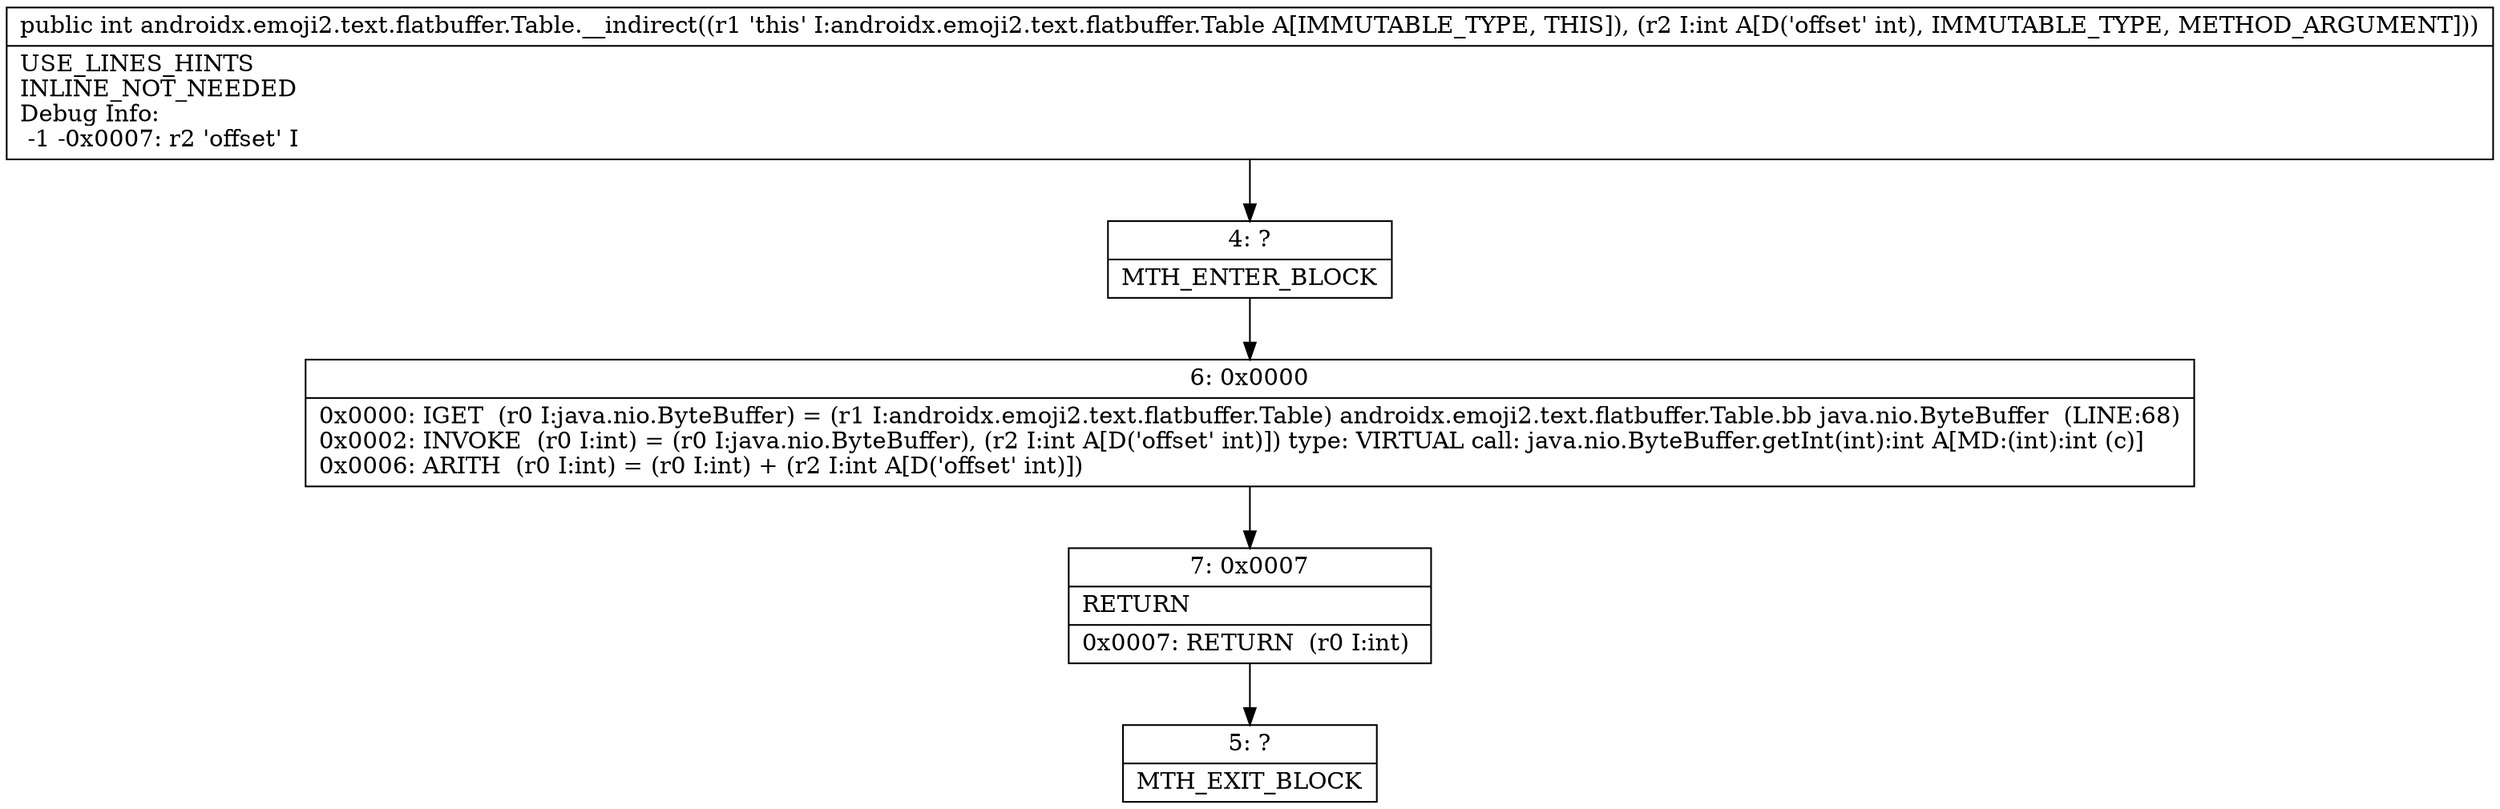 digraph "CFG forandroidx.emoji2.text.flatbuffer.Table.__indirect(I)I" {
Node_4 [shape=record,label="{4\:\ ?|MTH_ENTER_BLOCK\l}"];
Node_6 [shape=record,label="{6\:\ 0x0000|0x0000: IGET  (r0 I:java.nio.ByteBuffer) = (r1 I:androidx.emoji2.text.flatbuffer.Table) androidx.emoji2.text.flatbuffer.Table.bb java.nio.ByteBuffer  (LINE:68)\l0x0002: INVOKE  (r0 I:int) = (r0 I:java.nio.ByteBuffer), (r2 I:int A[D('offset' int)]) type: VIRTUAL call: java.nio.ByteBuffer.getInt(int):int A[MD:(int):int (c)]\l0x0006: ARITH  (r0 I:int) = (r0 I:int) + (r2 I:int A[D('offset' int)]) \l}"];
Node_7 [shape=record,label="{7\:\ 0x0007|RETURN\l|0x0007: RETURN  (r0 I:int) \l}"];
Node_5 [shape=record,label="{5\:\ ?|MTH_EXIT_BLOCK\l}"];
MethodNode[shape=record,label="{public int androidx.emoji2.text.flatbuffer.Table.__indirect((r1 'this' I:androidx.emoji2.text.flatbuffer.Table A[IMMUTABLE_TYPE, THIS]), (r2 I:int A[D('offset' int), IMMUTABLE_TYPE, METHOD_ARGUMENT]))  | USE_LINES_HINTS\lINLINE_NOT_NEEDED\lDebug Info:\l  \-1 \-0x0007: r2 'offset' I\l}"];
MethodNode -> Node_4;Node_4 -> Node_6;
Node_6 -> Node_7;
Node_7 -> Node_5;
}

